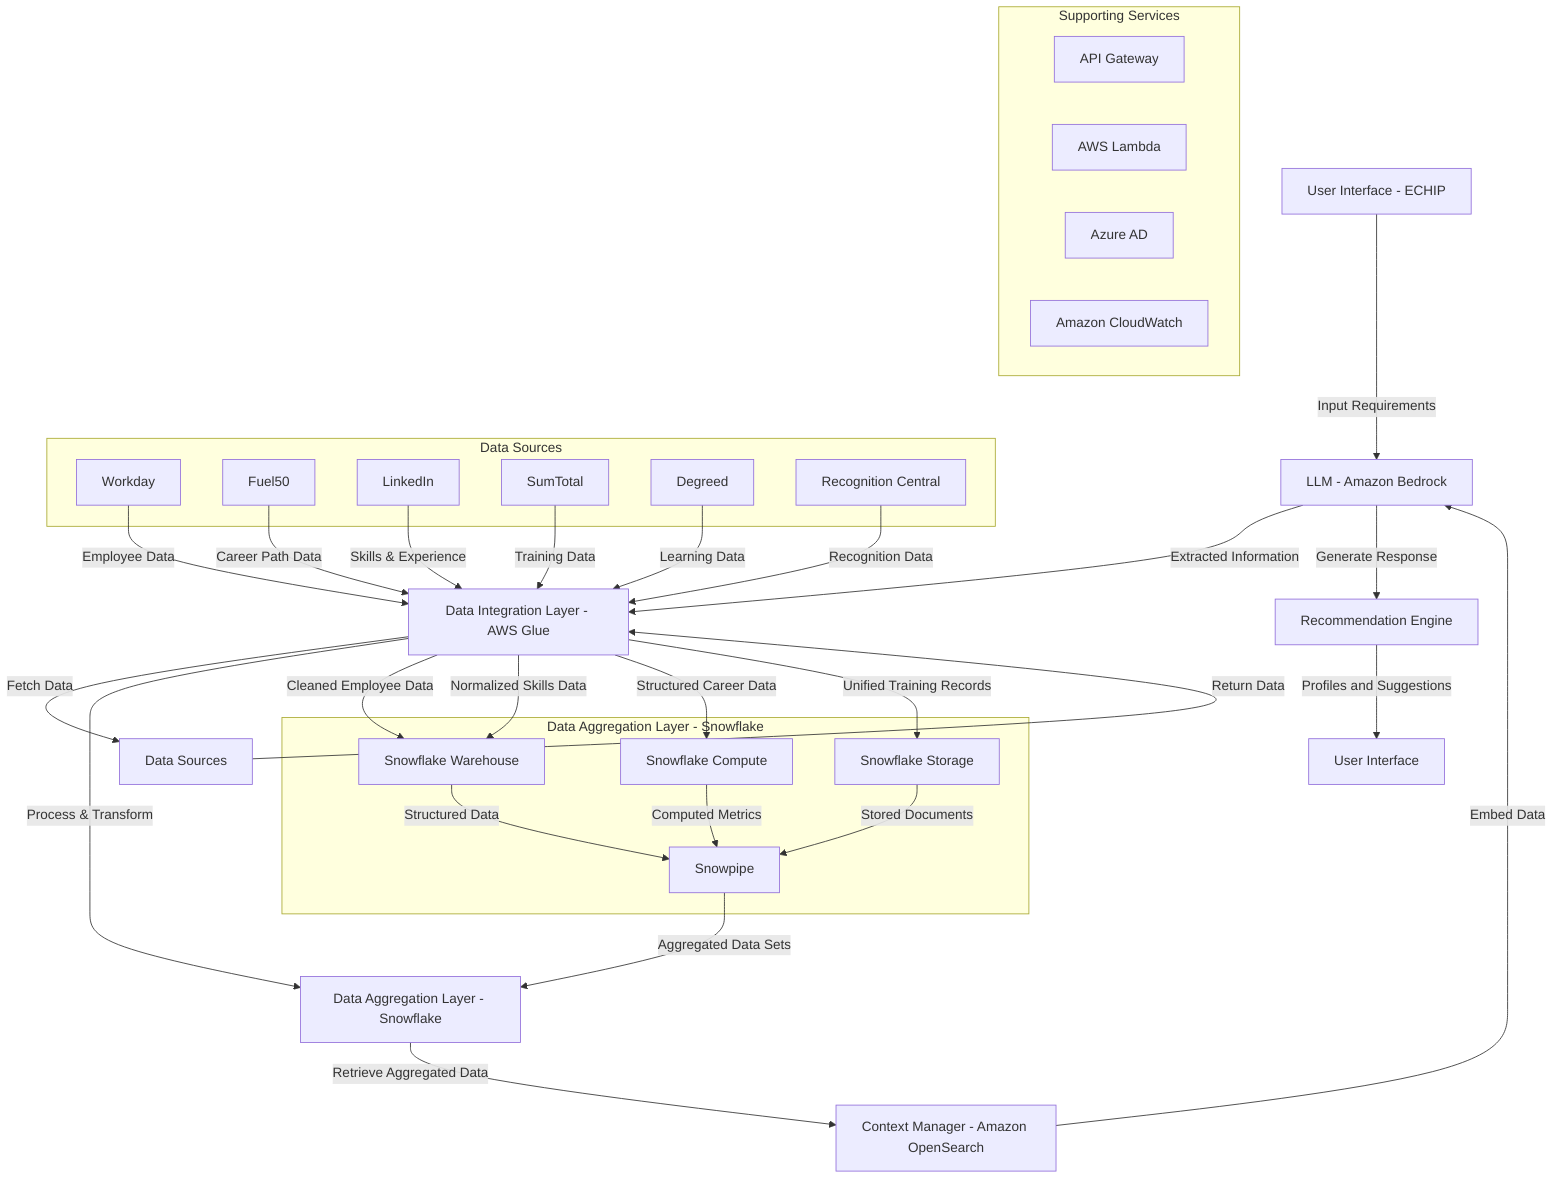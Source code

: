 graph TD
    A[User Interface - ECHIP] -->|Input Requirements| C[LLM - Amazon Bedrock]
    C -->|Extracted Information| D[Data Integration Layer - AWS Glue]
    D -->|Fetch Data| E[Data Sources]
    E -->|Return Data| D
    D -->|Process & Transform| O[Data Aggregation Layer - Snowflake]
    O -->|Retrieve Aggregated Data| F[Context Manager - Amazon OpenSearch]
    F -->|Embed Data| C
    C -->|Generate Response| G[Recommendation Engine]
    G -->|Profiles and Suggestions| H[User Interface]
 
    subgraph Data Sources
        I[Workday]
        J[Fuel50]
        K[LinkedIn]
        L[SumTotal]
        M[Degreed]
        N[Recognition Central]
    end
 
    subgraph Data Aggregation Layer - Snowflake
        P[Snowflake Warehouse]
        Q[Snowflake Compute]
        R[Snowflake Storage]
        S[Snowpipe]
    end
 
    I -->|Employee Data| D
    J -->|Career Path Data| D
    K -->|Skills & Experience| D
    L -->|Training Data| D
    M -->|Learning Data| D
    N -->|Recognition Data| D
    
    D -->|Cleaned Employee Data| P
    D -->|Normalized Skills Data| P
    D -->|Structured Career Data| Q
    D -->|Unified Training Records| R
    
    P -->|Structured Data| S
    Q -->|Computed Metrics| S
    R -->|Stored Documents| S
    S -->|Aggregated Data Sets| O
    
    subgraph Supporting Services
        T[API Gateway]
        U[AWS Lambda]
        V[Azure AD]
        W[Amazon CloudWatch]
    end